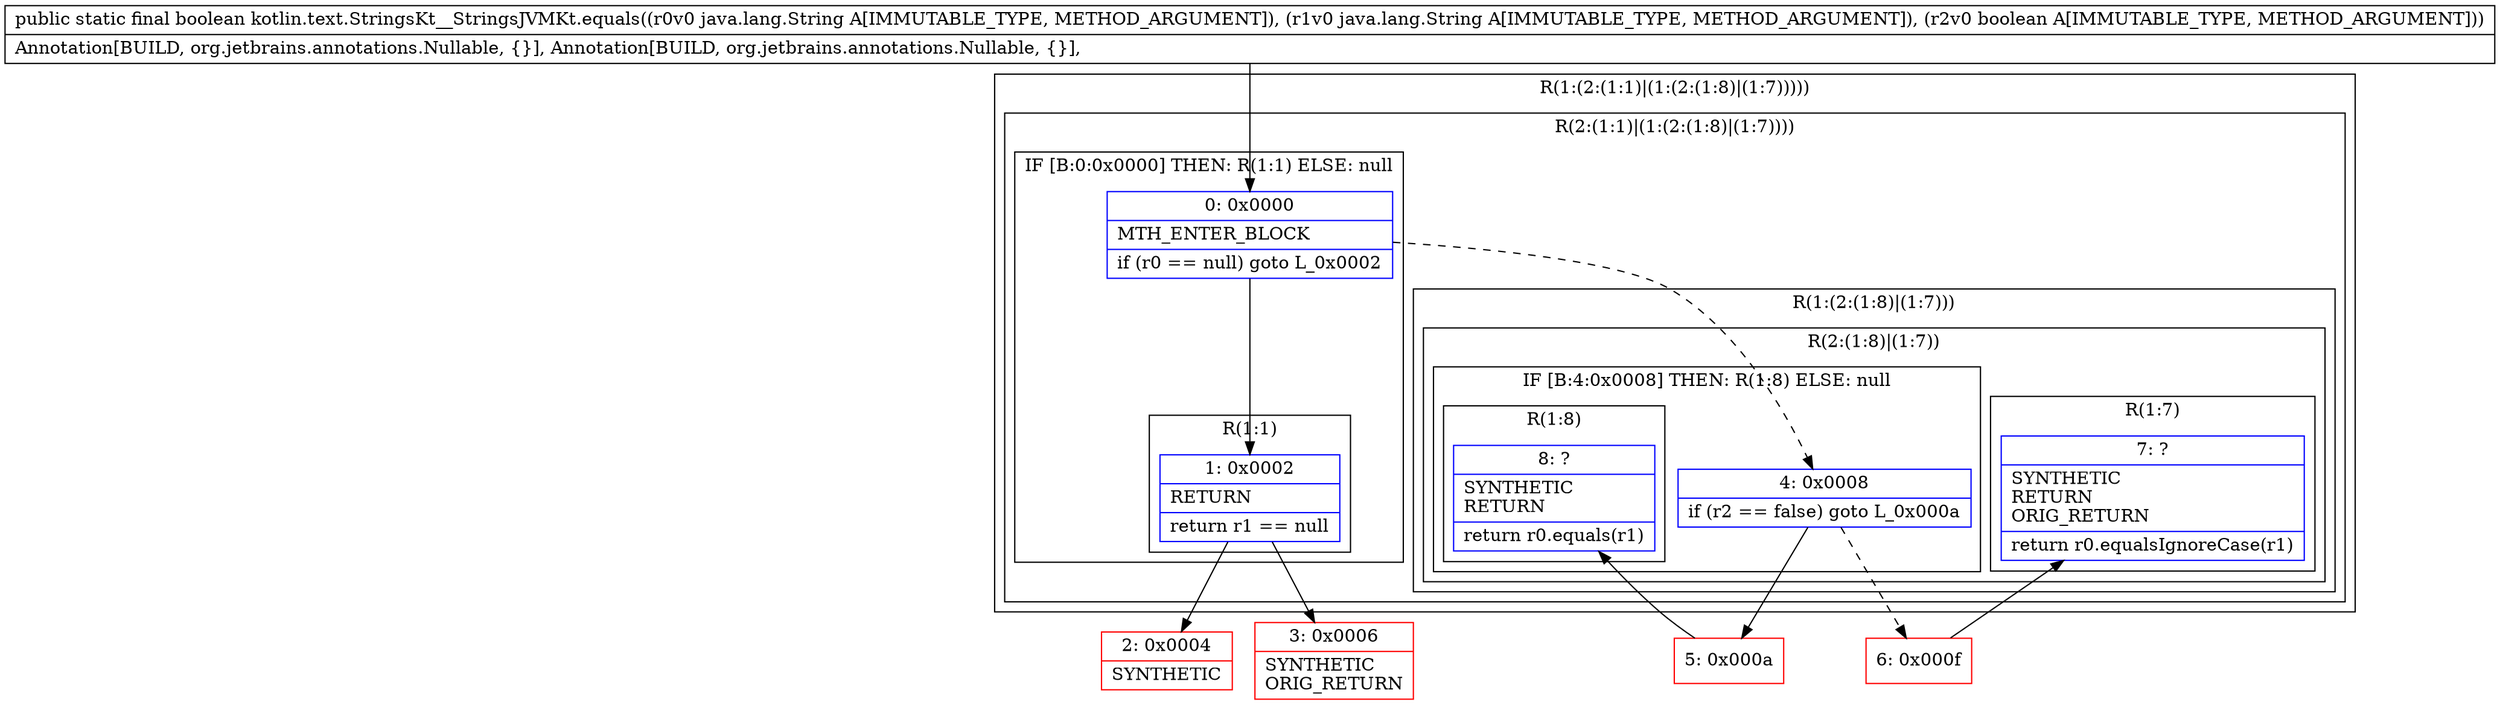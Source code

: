digraph "CFG forkotlin.text.StringsKt__StringsJVMKt.equals(Ljava\/lang\/String;Ljava\/lang\/String;Z)Z" {
subgraph cluster_Region_712251836 {
label = "R(1:(2:(1:1)|(1:(2:(1:8)|(1:7)))))";
node [shape=record,color=blue];
subgraph cluster_Region_196675850 {
label = "R(2:(1:1)|(1:(2:(1:8)|(1:7))))";
node [shape=record,color=blue];
subgraph cluster_IfRegion_1663465353 {
label = "IF [B:0:0x0000] THEN: R(1:1) ELSE: null";
node [shape=record,color=blue];
Node_0 [shape=record,label="{0\:\ 0x0000|MTH_ENTER_BLOCK\l|if (r0 == null) goto L_0x0002\l}"];
subgraph cluster_Region_1410689927 {
label = "R(1:1)";
node [shape=record,color=blue];
Node_1 [shape=record,label="{1\:\ 0x0002|RETURN\l|return r1 == null\l}"];
}
}
subgraph cluster_Region_1579557184 {
label = "R(1:(2:(1:8)|(1:7)))";
node [shape=record,color=blue];
subgraph cluster_Region_496276183 {
label = "R(2:(1:8)|(1:7))";
node [shape=record,color=blue];
subgraph cluster_IfRegion_1298015443 {
label = "IF [B:4:0x0008] THEN: R(1:8) ELSE: null";
node [shape=record,color=blue];
Node_4 [shape=record,label="{4\:\ 0x0008|if (r2 == false) goto L_0x000a\l}"];
subgraph cluster_Region_854075308 {
label = "R(1:8)";
node [shape=record,color=blue];
Node_8 [shape=record,label="{8\:\ ?|SYNTHETIC\lRETURN\l|return r0.equals(r1)\l}"];
}
}
subgraph cluster_Region_1563110544 {
label = "R(1:7)";
node [shape=record,color=blue];
Node_7 [shape=record,label="{7\:\ ?|SYNTHETIC\lRETURN\lORIG_RETURN\l|return r0.equalsIgnoreCase(r1)\l}"];
}
}
}
}
}
Node_2 [shape=record,color=red,label="{2\:\ 0x0004|SYNTHETIC\l}"];
Node_3 [shape=record,color=red,label="{3\:\ 0x0006|SYNTHETIC\lORIG_RETURN\l}"];
Node_5 [shape=record,color=red,label="{5\:\ 0x000a}"];
Node_6 [shape=record,color=red,label="{6\:\ 0x000f}"];
MethodNode[shape=record,label="{public static final boolean kotlin.text.StringsKt__StringsJVMKt.equals((r0v0 java.lang.String A[IMMUTABLE_TYPE, METHOD_ARGUMENT]), (r1v0 java.lang.String A[IMMUTABLE_TYPE, METHOD_ARGUMENT]), (r2v0 boolean A[IMMUTABLE_TYPE, METHOD_ARGUMENT]))  | Annotation[BUILD, org.jetbrains.annotations.Nullable, \{\}], Annotation[BUILD, org.jetbrains.annotations.Nullable, \{\}], \l}"];
MethodNode -> Node_0;
Node_0 -> Node_1;
Node_0 -> Node_4[style=dashed];
Node_1 -> Node_2;
Node_1 -> Node_3;
Node_4 -> Node_5;
Node_4 -> Node_6[style=dashed];
Node_5 -> Node_8;
Node_6 -> Node_7;
}

